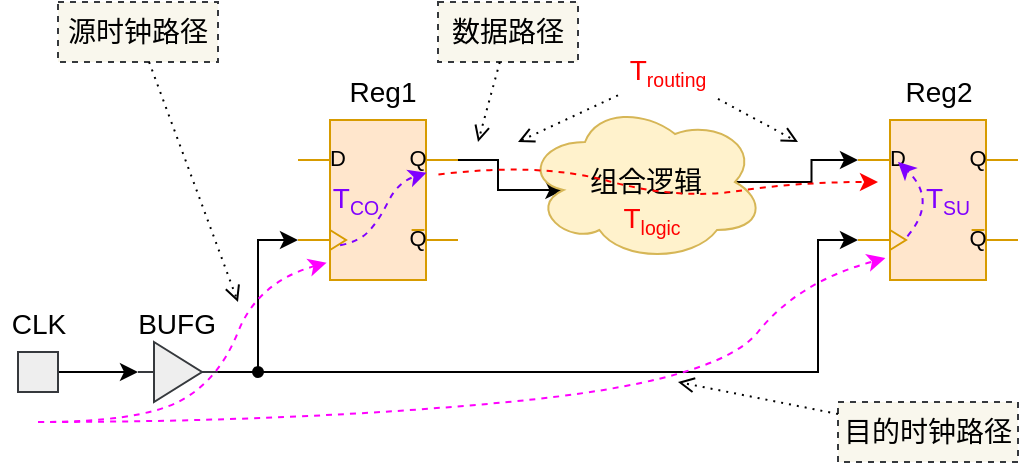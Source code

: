 <mxfile version="26.0.2">
  <diagram name="第 1 页" id="NdwO-PjVr4u8dc_HQCVw">
    <mxGraphModel dx="1434" dy="738" grid="1" gridSize="10" guides="1" tooltips="1" connect="1" arrows="1" fold="1" page="1" pageScale="1" pageWidth="827" pageHeight="1169" math="0" shadow="0">
      <root>
        <mxCell id="0" />
        <mxCell id="1" parent="0" />
        <mxCell id="xHx1Y8iEAs8C1QgyahWZ-1" style="edgeStyle=orthogonalEdgeStyle;rounded=0;orthogonalLoop=1;jettySize=auto;html=1;exitX=1;exitY=0.25;exitDx=0;exitDy=0;exitPerimeter=0;fontSize=18;fontColor=#FF00FF;endArrow=classic;endFill=1;entryX=0.16;entryY=0.55;entryDx=0;entryDy=0;entryPerimeter=0;" edge="1" parent="1" source="xHx1Y8iEAs8C1QgyahWZ-2" target="xHx1Y8iEAs8C1QgyahWZ-9">
          <mxGeometry relative="1" as="geometry">
            <mxPoint x="306.5" y="119" as="targetPoint" />
          </mxGeometry>
        </mxCell>
        <mxCell id="xHx1Y8iEAs8C1QgyahWZ-2" value="" style="verticalLabelPosition=bottom;shadow=0;dashed=0;align=center;html=1;verticalAlign=top;shape=mxgraph.electrical.logic_gates.d_type_flip-flop;rounded=0;glass=0;sketch=0;fontSize=18;fillColor=#ffe6cc;strokeColor=#d79b00;" vertex="1" parent="1">
          <mxGeometry x="193" y="89" width="80" height="80" as="geometry" />
        </mxCell>
        <mxCell id="xHx1Y8iEAs8C1QgyahWZ-3" value="" style="verticalLabelPosition=bottom;shadow=0;dashed=0;align=center;html=1;verticalAlign=top;shape=mxgraph.electrical.logic_gates.d_type_flip-flop;rounded=0;glass=0;sketch=0;fontSize=18;fillColor=#ffe6cc;strokeColor=#d79b00;" vertex="1" parent="1">
          <mxGeometry x="473" y="89" width="80" height="80" as="geometry" />
        </mxCell>
        <mxCell id="xHx1Y8iEAs8C1QgyahWZ-4" style="edgeStyle=orthogonalEdgeStyle;rounded=0;orthogonalLoop=1;jettySize=auto;html=1;exitDx=0;exitDy=0;entryX=0;entryY=0.75;entryDx=0;entryDy=0;entryPerimeter=0;fontSize=18;fontColor=#FF00FF;endArrow=classic;endFill=1;startArrow=none;" edge="1" parent="1" source="xHx1Y8iEAs8C1QgyahWZ-11" target="xHx1Y8iEAs8C1QgyahWZ-2">
          <mxGeometry relative="1" as="geometry" />
        </mxCell>
        <mxCell id="xHx1Y8iEAs8C1QgyahWZ-5" value="" style="verticalLabelPosition=bottom;shadow=0;dashed=0;align=center;html=1;verticalAlign=top;shape=mxgraph.electrical.logic_gates.buffer2;rounded=0;glass=0;sketch=0;fontSize=18;fillColor=#eeeeee;strokeColor=#36393d;" vertex="1" parent="1">
          <mxGeometry x="113" y="200" width="40" height="30" as="geometry" />
        </mxCell>
        <mxCell id="xHx1Y8iEAs8C1QgyahWZ-6" style="edgeStyle=orthogonalEdgeStyle;rounded=0;orthogonalLoop=1;jettySize=auto;html=1;entryX=0;entryY=0.5;entryDx=0;entryDy=0;fontSize=18;fontColor=#FF00FF;endArrow=classic;endFill=1;" edge="1" parent="1" source="xHx1Y8iEAs8C1QgyahWZ-7" target="xHx1Y8iEAs8C1QgyahWZ-5">
          <mxGeometry relative="1" as="geometry" />
        </mxCell>
        <mxCell id="xHx1Y8iEAs8C1QgyahWZ-7" value="" style="verticalLabelPosition=bottom;verticalAlign=top;html=1;shape=mxgraph.basic.rect;fillColor2=none;strokeWidth=1;size=20;indent=5;rounded=0;shadow=0;glass=0;sketch=0;fontSize=18;fillColor=#eeeeee;strokeColor=#36393d;" vertex="1" parent="1">
          <mxGeometry x="53" y="205" width="20" height="20" as="geometry" />
        </mxCell>
        <mxCell id="xHx1Y8iEAs8C1QgyahWZ-8" style="edgeStyle=orthogonalEdgeStyle;rounded=0;orthogonalLoop=1;jettySize=auto;html=1;entryX=0;entryY=0.25;entryDx=0;entryDy=0;entryPerimeter=0;fontSize=18;fontColor=#FF00FF;endArrow=classic;endFill=1;exitX=0.875;exitY=0.5;exitDx=0;exitDy=0;exitPerimeter=0;" edge="1" parent="1" source="xHx1Y8iEAs8C1QgyahWZ-9" target="xHx1Y8iEAs8C1QgyahWZ-3">
          <mxGeometry relative="1" as="geometry">
            <mxPoint x="413" y="119" as="sourcePoint" />
          </mxGeometry>
        </mxCell>
        <mxCell id="xHx1Y8iEAs8C1QgyahWZ-9" value="组合逻辑" style="ellipse;shape=cloud;whiteSpace=wrap;html=1;rounded=0;shadow=0;glass=0;sketch=0;fontSize=14;fillColor=#fff2cc;strokeColor=#d6b656;" vertex="1" parent="1">
          <mxGeometry x="306.5" y="80" width="120" height="80" as="geometry" />
        </mxCell>
        <mxCell id="xHx1Y8iEAs8C1QgyahWZ-10" style="edgeStyle=orthogonalEdgeStyle;rounded=0;orthogonalLoop=1;jettySize=auto;html=1;entryX=0;entryY=0.75;entryDx=0;entryDy=0;entryPerimeter=0;fontSize=18;fontColor=#FF00FF;endArrow=classic;endFill=1;" edge="1" parent="1" source="xHx1Y8iEAs8C1QgyahWZ-11" target="xHx1Y8iEAs8C1QgyahWZ-3">
          <mxGeometry relative="1" as="geometry">
            <Array as="points">
              <mxPoint x="453" y="215" />
              <mxPoint x="453" y="149" />
            </Array>
          </mxGeometry>
        </mxCell>
        <mxCell id="xHx1Y8iEAs8C1QgyahWZ-11" value="" style="shape=waypoint;sketch=0;fillStyle=solid;size=6;pointerEvents=1;points=[];fillColor=none;resizable=0;rotatable=0;perimeter=centerPerimeter;snapToPoint=1;rounded=0;shadow=0;glass=0;fontSize=18;fontColor=#FF00FF;" vertex="1" parent="1">
          <mxGeometry x="153" y="195" width="40" height="40" as="geometry" />
        </mxCell>
        <mxCell id="xHx1Y8iEAs8C1QgyahWZ-12" value="" style="edgeStyle=orthogonalEdgeStyle;rounded=0;orthogonalLoop=1;jettySize=auto;html=1;exitX=1;exitY=0.5;exitDx=0;exitDy=0;entryDx=0;entryDy=0;entryPerimeter=0;fontSize=18;fontColor=#FF00FF;endArrow=none;endFill=1;" edge="1" parent="1" source="xHx1Y8iEAs8C1QgyahWZ-5" target="xHx1Y8iEAs8C1QgyahWZ-11">
          <mxGeometry relative="1" as="geometry">
            <mxPoint x="113" y="215" as="sourcePoint" />
            <mxPoint x="163" y="149" as="targetPoint" />
          </mxGeometry>
        </mxCell>
        <mxCell id="xHx1Y8iEAs8C1QgyahWZ-13" value="" style="curved=1;endArrow=classic;html=1;rounded=0;fontSize=18;fontColor=#FF00FF;entryX=0.179;entryY=0.892;entryDx=0;entryDy=0;entryPerimeter=0;dashed=1;strokeColor=#FF00FF;" edge="1" parent="1" target="xHx1Y8iEAs8C1QgyahWZ-2">
          <mxGeometry width="50" height="50" relative="1" as="geometry">
            <mxPoint x="63" y="240" as="sourcePoint" />
            <mxPoint x="183" y="140" as="targetPoint" />
            <Array as="points">
              <mxPoint x="113" y="240" />
              <mxPoint x="153" y="220" />
              <mxPoint x="173" y="170" />
            </Array>
          </mxGeometry>
        </mxCell>
        <mxCell id="xHx1Y8iEAs8C1QgyahWZ-14" value="Reg1" style="text;strokeColor=none;fillColor=none;html=1;fontSize=14;fontStyle=0;verticalAlign=middle;align=center;rounded=0;shadow=0;glass=0;sketch=0;fontColor=#000000;" vertex="1" parent="1">
          <mxGeometry x="207" y="60" width="56" height="29" as="geometry" />
        </mxCell>
        <mxCell id="xHx1Y8iEAs8C1QgyahWZ-15" value="Reg2" style="text;strokeColor=none;fillColor=none;html=1;fontSize=14;fontStyle=0;verticalAlign=middle;align=center;rounded=0;shadow=0;glass=0;sketch=0;fontColor=#000000;" vertex="1" parent="1">
          <mxGeometry x="485" y="60" width="56" height="29" as="geometry" />
        </mxCell>
        <mxCell id="xHx1Y8iEAs8C1QgyahWZ-16" value="" style="curved=1;endArrow=classic;html=1;rounded=0;fontSize=18;fontColor=#FF00FF;dashed=1;strokeColor=#FF00FF;entryX=0.171;entryY=0.863;entryDx=0;entryDy=0;entryPerimeter=0;" edge="1" parent="1" target="xHx1Y8iEAs8C1QgyahWZ-3">
          <mxGeometry width="50" height="50" relative="1" as="geometry">
            <mxPoint x="63" y="240" as="sourcePoint" />
            <mxPoint x="463" y="160" as="targetPoint" />
            <Array as="points">
              <mxPoint x="193" y="240" />
              <mxPoint x="403" y="220" />
              <mxPoint x="443" y="170" />
            </Array>
          </mxGeometry>
        </mxCell>
        <mxCell id="xHx1Y8iEAs8C1QgyahWZ-17" value="CLK" style="text;strokeColor=none;fillColor=none;html=1;fontSize=14;fontStyle=0;verticalAlign=middle;align=center;rounded=0;shadow=0;glass=0;sketch=0;fontColor=#000000;" vertex="1" parent="1">
          <mxGeometry x="44" y="176" width="38" height="29" as="geometry" />
        </mxCell>
        <mxCell id="xHx1Y8iEAs8C1QgyahWZ-18" value="BUFG" style="text;strokeColor=none;fillColor=none;html=1;fontSize=14;fontStyle=0;verticalAlign=middle;align=center;rounded=0;shadow=0;glass=0;sketch=0;fontColor=#000000;" vertex="1" parent="1">
          <mxGeometry x="113" y="176" width="38" height="29" as="geometry" />
        </mxCell>
        <mxCell id="xHx1Y8iEAs8C1QgyahWZ-19" value="" style="curved=1;endArrow=classic;html=1;rounded=0;fontSize=18;fontColor=#7F00FF;entryX=0.179;entryY=0.892;entryDx=0;entryDy=0;entryPerimeter=0;dashed=1;strokeColor=#7F00FF;exitX=0.263;exitY=0.783;exitDx=0;exitDy=0;exitPerimeter=0;" edge="1" parent="1" source="xHx1Y8iEAs8C1QgyahWZ-2">
          <mxGeometry width="50" height="50" relative="1" as="geometry">
            <mxPoint x="113" y="195" as="sourcePoint" />
            <mxPoint x="257.32" y="115.36" as="targetPoint" />
            <Array as="points">
              <mxPoint x="223" y="150" />
              <mxPoint x="233" y="140" />
              <mxPoint x="243" y="120" />
            </Array>
          </mxGeometry>
        </mxCell>
        <mxCell id="xHx1Y8iEAs8C1QgyahWZ-20" value="" style="curved=1;endArrow=classic;html=1;rounded=0;fontSize=18;fontColor=#7F00FF;dashed=1;strokeColor=#7F00FF;exitX=0.263;exitY=0.783;exitDx=0;exitDy=0;exitPerimeter=0;entryX=0.25;entryY=0.262;entryDx=0;entryDy=0;entryPerimeter=0;" edge="1" parent="1" target="xHx1Y8iEAs8C1QgyahWZ-3">
          <mxGeometry width="50" height="50" relative="1" as="geometry">
            <mxPoint x="497.72" y="147.14" as="sourcePoint" />
            <mxPoint x="541.0" y="110.86" as="targetPoint" />
            <Array as="points">
              <mxPoint x="513" y="129" />
            </Array>
          </mxGeometry>
        </mxCell>
        <mxCell id="xHx1Y8iEAs8C1QgyahWZ-21" value="T&lt;span style=&quot;font-size: 11.667px;&quot;&gt;&lt;sub&gt;SU&lt;/sub&gt;&lt;/span&gt;" style="text;html=1;strokeColor=none;fillColor=none;align=center;verticalAlign=middle;whiteSpace=wrap;rounded=0;shadow=0;glass=0;sketch=0;fontSize=14;fontColor=#7F00FF;" vertex="1" parent="1">
          <mxGeometry x="503" y="114" width="30" height="30" as="geometry" />
        </mxCell>
        <mxCell id="xHx1Y8iEAs8C1QgyahWZ-22" value="T&lt;span style=&quot;font-size: 11.667px;&quot;&gt;&lt;sub&gt;CO&lt;/sub&gt;&lt;/span&gt;" style="text;html=1;strokeColor=none;fillColor=none;align=center;verticalAlign=middle;whiteSpace=wrap;rounded=0;shadow=0;glass=0;sketch=0;fontSize=14;fontColor=#7F00FF;" vertex="1" parent="1">
          <mxGeometry x="207" y="114" width="30" height="30" as="geometry" />
        </mxCell>
        <mxCell id="xHx1Y8iEAs8C1QgyahWZ-23" value="T&lt;span style=&quot;font-size: 11.667px;&quot;&gt;&lt;sub&gt;routing&lt;/sub&gt;&lt;/span&gt;" style="text;html=1;strokeColor=none;fillColor=none;align=center;verticalAlign=middle;whiteSpace=wrap;rounded=0;shadow=0;glass=0;sketch=0;fontSize=14;fontColor=#FF0000;" vertex="1" parent="1">
          <mxGeometry x="353" y="50" width="50" height="30" as="geometry" />
        </mxCell>
        <mxCell id="xHx1Y8iEAs8C1QgyahWZ-24" value="" style="curved=1;endArrow=classic;html=1;rounded=0;fontSize=18;fontColor=#7F00FF;dashed=1;strokeColor=#FF0000;exitX=0.263;exitY=0.783;exitDx=0;exitDy=0;exitPerimeter=0;" edge="1" parent="1">
          <mxGeometry width="50" height="50" relative="1" as="geometry">
            <mxPoint x="263.22" y="116.28" as="sourcePoint" />
            <mxPoint x="483" y="120" as="targetPoint" />
            <Array as="points">
              <mxPoint x="313" y="110" />
              <mxPoint x="383" y="129" />
              <mxPoint x="443" y="120" />
            </Array>
          </mxGeometry>
        </mxCell>
        <mxCell id="xHx1Y8iEAs8C1QgyahWZ-25" value="T&lt;span style=&quot;font-size: 11.667px;&quot;&gt;&lt;sub&gt;logic&lt;/sub&gt;&lt;/span&gt;" style="text;html=1;strokeColor=none;fillColor=none;align=center;verticalAlign=middle;whiteSpace=wrap;rounded=0;shadow=0;glass=0;sketch=0;fontSize=14;fontColor=#FF0000;" vertex="1" parent="1">
          <mxGeometry x="350" y="124" width="40" height="30" as="geometry" />
        </mxCell>
        <mxCell id="xHx1Y8iEAs8C1QgyahWZ-26" value="" style="endArrow=open;dashed=1;html=1;dashPattern=1 3;strokeWidth=1;rounded=0;strokeColor=#000000;fontSize=14;fontColor=#FF0000;endFill=0;" edge="1" parent="1" source="xHx1Y8iEAs8C1QgyahWZ-23">
          <mxGeometry width="50" height="50" relative="1" as="geometry">
            <mxPoint x="343" y="70" as="sourcePoint" />
            <mxPoint x="303" y="100" as="targetPoint" />
          </mxGeometry>
        </mxCell>
        <mxCell id="xHx1Y8iEAs8C1QgyahWZ-27" value="" style="endArrow=open;dashed=1;html=1;dashPattern=1 3;strokeWidth=1;rounded=0;strokeColor=#000000;fontSize=14;fontColor=#FF0000;endFill=0;" edge="1" parent="1" source="xHx1Y8iEAs8C1QgyahWZ-23">
          <mxGeometry width="50" height="50" relative="1" as="geometry">
            <mxPoint x="353" y="88.462" as="sourcePoint" />
            <mxPoint x="443" y="100" as="targetPoint" />
          </mxGeometry>
        </mxCell>
        <mxCell id="xHx1Y8iEAs8C1QgyahWZ-28" value="源时钟路径" style="text;html=1;strokeColor=#36393d;fillColor=#f9f7ed;align=center;verticalAlign=middle;whiteSpace=wrap;rounded=0;shadow=0;glass=0;sketch=0;fontSize=14;dashed=1;" vertex="1" parent="1">
          <mxGeometry x="73" y="30" width="80" height="30" as="geometry" />
        </mxCell>
        <mxCell id="xHx1Y8iEAs8C1QgyahWZ-29" value="" style="endArrow=open;dashed=1;html=1;dashPattern=1 3;strokeWidth=1;rounded=0;strokeColor=#000000;fontSize=14;fontColor=#FF0000;endFill=0;" edge="1" parent="1" source="xHx1Y8iEAs8C1QgyahWZ-28">
          <mxGeometry width="50" height="50" relative="1" as="geometry">
            <mxPoint x="363" y="86.667" as="sourcePoint" />
            <mxPoint x="163" y="180" as="targetPoint" />
          </mxGeometry>
        </mxCell>
        <mxCell id="xHx1Y8iEAs8C1QgyahWZ-30" value="目的时钟路径" style="text;html=1;strokeColor=#36393d;fillColor=#f9f7ed;align=center;verticalAlign=middle;whiteSpace=wrap;rounded=0;shadow=0;glass=0;sketch=0;fontSize=14;dashed=1;" vertex="1" parent="1">
          <mxGeometry x="463" y="230" width="90" height="30" as="geometry" />
        </mxCell>
        <mxCell id="xHx1Y8iEAs8C1QgyahWZ-31" value="" style="endArrow=open;dashed=1;html=1;dashPattern=1 3;strokeWidth=1;rounded=0;strokeColor=#000000;fontSize=14;fontColor=#FF0000;endFill=0;" edge="1" parent="1" source="xHx1Y8iEAs8C1QgyahWZ-30">
          <mxGeometry width="50" height="50" relative="1" as="geometry">
            <mxPoint x="128.556" y="70" as="sourcePoint" />
            <mxPoint x="383" y="220" as="targetPoint" />
          </mxGeometry>
        </mxCell>
        <mxCell id="xHx1Y8iEAs8C1QgyahWZ-32" value="数据路径" style="text;html=1;strokeColor=#36393d;fillColor=#f9f7ed;align=center;verticalAlign=middle;whiteSpace=wrap;rounded=0;shadow=0;glass=0;sketch=0;fontSize=14;dashed=1;" vertex="1" parent="1">
          <mxGeometry x="263" y="30" width="70" height="30" as="geometry" />
        </mxCell>
        <mxCell id="xHx1Y8iEAs8C1QgyahWZ-33" value="" style="endArrow=open;dashed=1;html=1;dashPattern=1 3;strokeWidth=1;rounded=0;strokeColor=#000000;fontSize=14;fontColor=#FF0000;endFill=0;" edge="1" parent="1" source="xHx1Y8iEAs8C1QgyahWZ-32">
          <mxGeometry width="50" height="50" relative="1" as="geometry">
            <mxPoint x="28.556" y="-140" as="sourcePoint" />
            <mxPoint x="283" y="100" as="targetPoint" />
          </mxGeometry>
        </mxCell>
      </root>
    </mxGraphModel>
  </diagram>
</mxfile>
